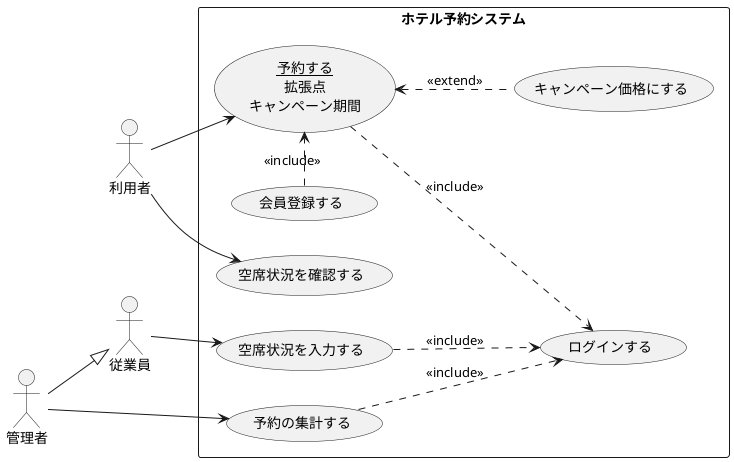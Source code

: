 @startuml ホテル予約システム
left to right direction
actor 利用者
actor 従業員
actor 管理者
rectangle ホテル予約システム{
usecase 空席状況を確認する
usecase (<u>予約する</u>\n拡張点\nキャンペーン期間) as input
usecase 空席状況を入力する
usecase 予約の集計する
usecase ログインする
usecase 会員登録する
usecase キャンペーン価格にする

}
利用者 --> 空席状況を確認する
利用者 --> input
input ..> ログインする : << include >>
input <.. キャンペーン価格にする : << extend >>
会員登録する .> input : << include >>
従業員 --> 空席状況を入力する
空席状況を入力する ..> ログインする : << include >>
管理者 --> 予約の集計する
予約の集計する ..> ログインする : << include >>
管理者 --|> 従業員

@enduml